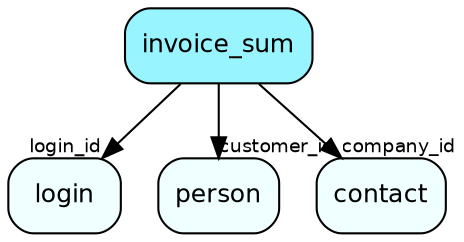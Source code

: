 digraph invoice_sum  {
node [shape = box style="rounded, filled" fontname = "Helvetica" fontsize = "12" ]
edge [fontname = "Helvetica" fontsize = "9"]

invoice_sum[fillcolor = "cadetblue1"]
login[fillcolor = "azure1"]
person[fillcolor = "azure1"]
contact[fillcolor = "azure1"]
invoice_sum -> login [headlabel = "login_id"]
invoice_sum -> person [headlabel = "customer_id"]
invoice_sum -> contact [headlabel = "company_id"]
}
